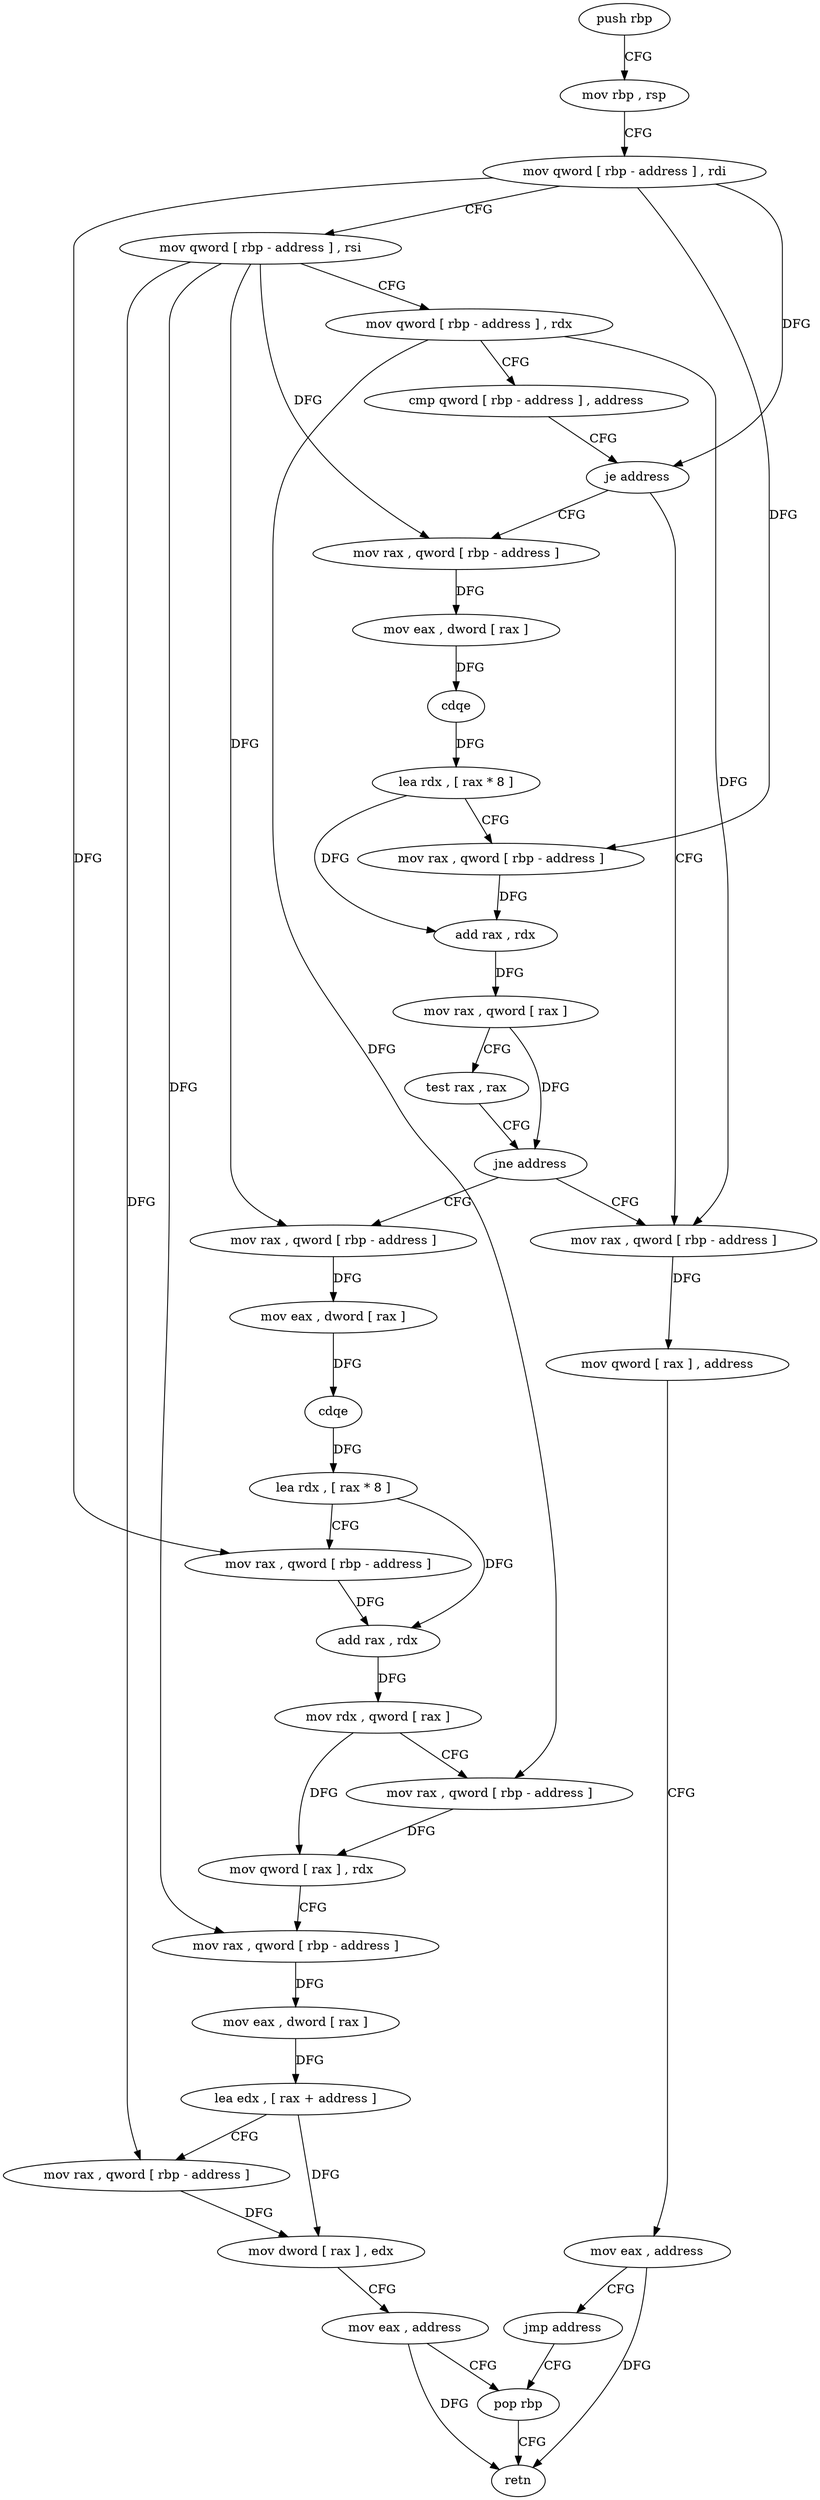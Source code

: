digraph "func" {
"4256736" [label = "push rbp" ]
"4256737" [label = "mov rbp , rsp" ]
"4256740" [label = "mov qword [ rbp - address ] , rdi" ]
"4256744" [label = "mov qword [ rbp - address ] , rsi" ]
"4256748" [label = "mov qword [ rbp - address ] , rdx" ]
"4256752" [label = "cmp qword [ rbp - address ] , address" ]
"4256757" [label = "je address" ]
"4256790" [label = "mov rax , qword [ rbp - address ]" ]
"4256759" [label = "mov rax , qword [ rbp - address ]" ]
"4256794" [label = "mov qword [ rax ] , address" ]
"4256801" [label = "mov eax , address" ]
"4256806" [label = "jmp address" ]
"4256861" [label = "pop rbp" ]
"4256763" [label = "mov eax , dword [ rax ]" ]
"4256765" [label = "cdqe" ]
"4256767" [label = "lea rdx , [ rax * 8 ]" ]
"4256775" [label = "mov rax , qword [ rbp - address ]" ]
"4256779" [label = "add rax , rdx" ]
"4256782" [label = "mov rax , qword [ rax ]" ]
"4256785" [label = "test rax , rax" ]
"4256788" [label = "jne address" ]
"4256808" [label = "mov rax , qword [ rbp - address ]" ]
"4256862" [label = "retn" ]
"4256812" [label = "mov eax , dword [ rax ]" ]
"4256814" [label = "cdqe" ]
"4256816" [label = "lea rdx , [ rax * 8 ]" ]
"4256824" [label = "mov rax , qword [ rbp - address ]" ]
"4256828" [label = "add rax , rdx" ]
"4256831" [label = "mov rdx , qword [ rax ]" ]
"4256834" [label = "mov rax , qword [ rbp - address ]" ]
"4256838" [label = "mov qword [ rax ] , rdx" ]
"4256841" [label = "mov rax , qword [ rbp - address ]" ]
"4256845" [label = "mov eax , dword [ rax ]" ]
"4256847" [label = "lea edx , [ rax + address ]" ]
"4256850" [label = "mov rax , qword [ rbp - address ]" ]
"4256854" [label = "mov dword [ rax ] , edx" ]
"4256856" [label = "mov eax , address" ]
"4256736" -> "4256737" [ label = "CFG" ]
"4256737" -> "4256740" [ label = "CFG" ]
"4256740" -> "4256744" [ label = "CFG" ]
"4256740" -> "4256757" [ label = "DFG" ]
"4256740" -> "4256775" [ label = "DFG" ]
"4256740" -> "4256824" [ label = "DFG" ]
"4256744" -> "4256748" [ label = "CFG" ]
"4256744" -> "4256759" [ label = "DFG" ]
"4256744" -> "4256808" [ label = "DFG" ]
"4256744" -> "4256841" [ label = "DFG" ]
"4256744" -> "4256850" [ label = "DFG" ]
"4256748" -> "4256752" [ label = "CFG" ]
"4256748" -> "4256790" [ label = "DFG" ]
"4256748" -> "4256834" [ label = "DFG" ]
"4256752" -> "4256757" [ label = "CFG" ]
"4256757" -> "4256790" [ label = "CFG" ]
"4256757" -> "4256759" [ label = "CFG" ]
"4256790" -> "4256794" [ label = "DFG" ]
"4256759" -> "4256763" [ label = "DFG" ]
"4256794" -> "4256801" [ label = "CFG" ]
"4256801" -> "4256806" [ label = "CFG" ]
"4256801" -> "4256862" [ label = "DFG" ]
"4256806" -> "4256861" [ label = "CFG" ]
"4256861" -> "4256862" [ label = "CFG" ]
"4256763" -> "4256765" [ label = "DFG" ]
"4256765" -> "4256767" [ label = "DFG" ]
"4256767" -> "4256775" [ label = "CFG" ]
"4256767" -> "4256779" [ label = "DFG" ]
"4256775" -> "4256779" [ label = "DFG" ]
"4256779" -> "4256782" [ label = "DFG" ]
"4256782" -> "4256785" [ label = "CFG" ]
"4256782" -> "4256788" [ label = "DFG" ]
"4256785" -> "4256788" [ label = "CFG" ]
"4256788" -> "4256808" [ label = "CFG" ]
"4256788" -> "4256790" [ label = "CFG" ]
"4256808" -> "4256812" [ label = "DFG" ]
"4256812" -> "4256814" [ label = "DFG" ]
"4256814" -> "4256816" [ label = "DFG" ]
"4256816" -> "4256824" [ label = "CFG" ]
"4256816" -> "4256828" [ label = "DFG" ]
"4256824" -> "4256828" [ label = "DFG" ]
"4256828" -> "4256831" [ label = "DFG" ]
"4256831" -> "4256834" [ label = "CFG" ]
"4256831" -> "4256838" [ label = "DFG" ]
"4256834" -> "4256838" [ label = "DFG" ]
"4256838" -> "4256841" [ label = "CFG" ]
"4256841" -> "4256845" [ label = "DFG" ]
"4256845" -> "4256847" [ label = "DFG" ]
"4256847" -> "4256850" [ label = "CFG" ]
"4256847" -> "4256854" [ label = "DFG" ]
"4256850" -> "4256854" [ label = "DFG" ]
"4256854" -> "4256856" [ label = "CFG" ]
"4256856" -> "4256861" [ label = "CFG" ]
"4256856" -> "4256862" [ label = "DFG" ]
}
